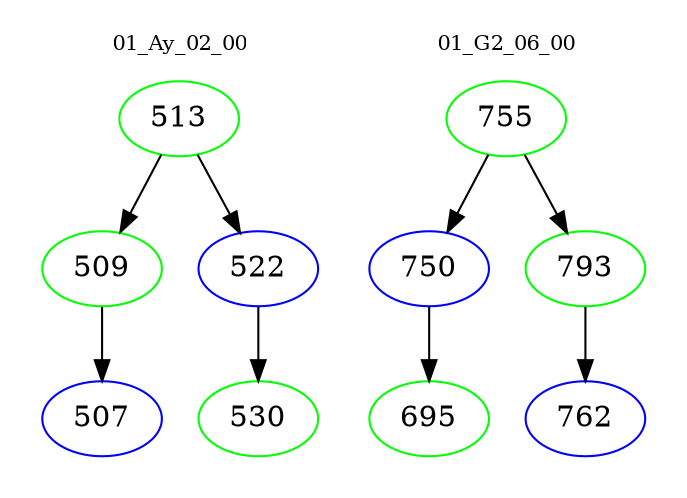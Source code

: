 digraph{
subgraph cluster_0 {
color = white
label = "01_Ay_02_00";
fontsize=10;
T0_513 [label="513", color="green"]
T0_513 -> T0_509 [color="black"]
T0_509 [label="509", color="green"]
T0_509 -> T0_507 [color="black"]
T0_507 [label="507", color="blue"]
T0_513 -> T0_522 [color="black"]
T0_522 [label="522", color="blue"]
T0_522 -> T0_530 [color="black"]
T0_530 [label="530", color="green"]
}
subgraph cluster_1 {
color = white
label = "01_G2_06_00";
fontsize=10;
T1_755 [label="755", color="green"]
T1_755 -> T1_750 [color="black"]
T1_750 [label="750", color="blue"]
T1_750 -> T1_695 [color="black"]
T1_695 [label="695", color="green"]
T1_755 -> T1_793 [color="black"]
T1_793 [label="793", color="green"]
T1_793 -> T1_762 [color="black"]
T1_762 [label="762", color="blue"]
}
}
